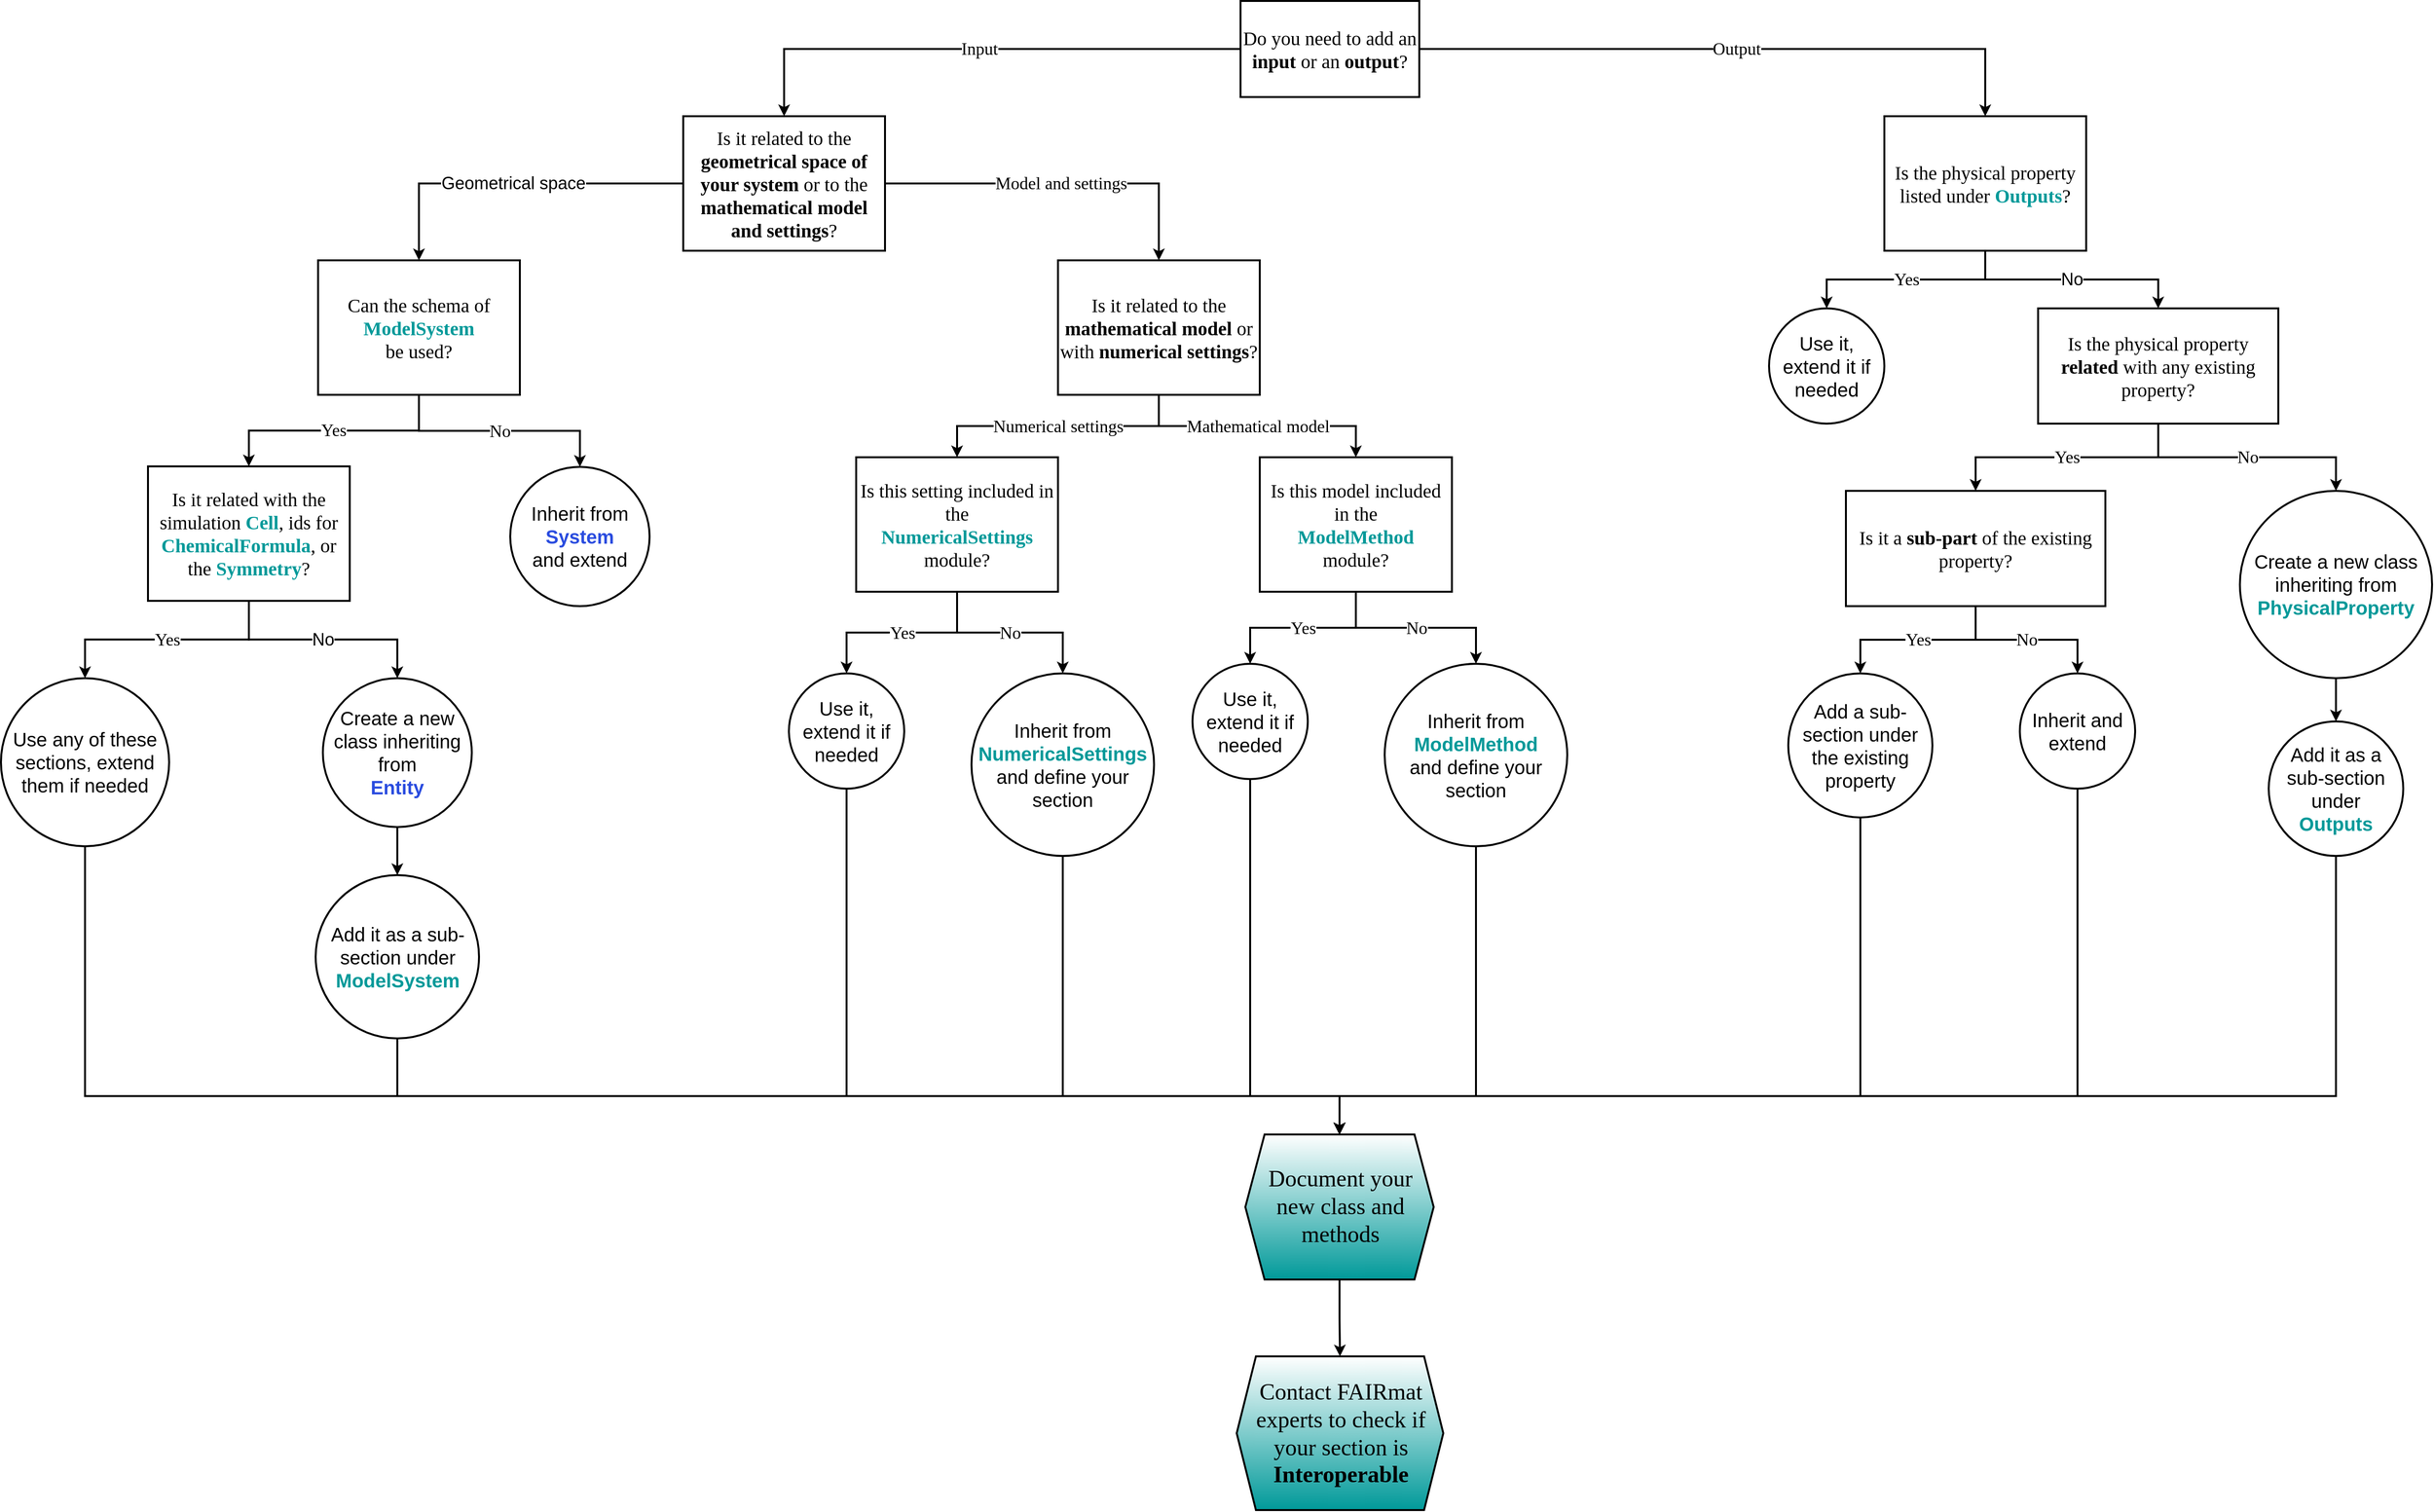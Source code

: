 <mxfile version="24.4.13" type="device">
  <diagram name="Page-1" id="T7C7msBfa-KsXZYoe_x4">
    <mxGraphModel dx="4522" dy="1688" grid="1" gridSize="10" guides="1" tooltips="1" connect="1" arrows="1" fold="1" page="1" pageScale="1" pageWidth="827" pageHeight="1169" math="0" shadow="0">
      <root>
        <mxCell id="0" />
        <mxCell id="1" parent="0" />
        <mxCell id="LH_PBbNWKljLeyrUJ7D9-6" value="&lt;font style=&quot;font-size: 18px;&quot; face=&quot;Titillium Web&quot;&gt;Output&lt;/font&gt;" style="edgeStyle=orthogonalEdgeStyle;rounded=0;orthogonalLoop=1;jettySize=auto;html=1;strokeWidth=2;" edge="1" parent="1" source="LH_PBbNWKljLeyrUJ7D9-1" target="LH_PBbNWKljLeyrUJ7D9-3">
          <mxGeometry relative="1" as="geometry" />
        </mxCell>
        <mxCell id="LH_PBbNWKljLeyrUJ7D9-7" value="&lt;font style=&quot;font-size: 18px;&quot; face=&quot;Titillium Web&quot;&gt;Input&lt;/font&gt;" style="edgeStyle=orthogonalEdgeStyle;rounded=0;orthogonalLoop=1;jettySize=auto;html=1;strokeWidth=2;" edge="1" parent="1" source="LH_PBbNWKljLeyrUJ7D9-1" target="LH_PBbNWKljLeyrUJ7D9-2">
          <mxGeometry relative="1" as="geometry" />
        </mxCell>
        <mxCell id="LH_PBbNWKljLeyrUJ7D9-1" value="&lt;font face=&quot;Titillium Web&quot;&gt;&lt;span style=&quot;font-size: 20px;&quot;&gt;Do you need to add an &lt;b&gt;input&lt;/b&gt;&amp;nbsp;or an &lt;b&gt;output&lt;/b&gt;?&lt;/span&gt;&lt;/font&gt;" style="rounded=0;whiteSpace=wrap;html=1;strokeWidth=2;spacingLeft=1;spacingBottom=1;spacingRight=1;" vertex="1" parent="1">
          <mxGeometry x="310" y="30" width="186" height="100" as="geometry" />
        </mxCell>
        <mxCell id="LH_PBbNWKljLeyrUJ7D9-37" value="&lt;font face=&quot;Titillium Web&quot; style=&quot;font-size: 18px;&quot;&gt;Model and settings&lt;/font&gt;" style="edgeStyle=orthogonalEdgeStyle;rounded=0;orthogonalLoop=1;jettySize=auto;html=1;strokeWidth=2;" edge="1" parent="1" source="LH_PBbNWKljLeyrUJ7D9-2" target="LH_PBbNWKljLeyrUJ7D9-26">
          <mxGeometry relative="1" as="geometry" />
        </mxCell>
        <mxCell id="LH_PBbNWKljLeyrUJ7D9-52" value="&lt;font style=&quot;font-size: 18px;&quot;&gt;Geometrical space&lt;/font&gt;" style="edgeStyle=orthogonalEdgeStyle;rounded=0;orthogonalLoop=1;jettySize=auto;html=1;strokeWidth=2;" edge="1" parent="1" source="LH_PBbNWKljLeyrUJ7D9-2" target="LH_PBbNWKljLeyrUJ7D9-38">
          <mxGeometry relative="1" as="geometry" />
        </mxCell>
        <mxCell id="LH_PBbNWKljLeyrUJ7D9-2" value="&lt;font face=&quot;Titillium Web&quot;&gt;&lt;span style=&quot;font-size: 20px;&quot;&gt;Is it related to the &lt;b&gt;geometrical space of your system&lt;/b&gt; or to the &lt;b&gt;mathematical model and settings&lt;/b&gt;?&lt;/span&gt;&lt;/font&gt;" style="rounded=0;whiteSpace=wrap;html=1;strokeWidth=2;spacingLeft=1;spacingBottom=1;spacingRight=1;" vertex="1" parent="1">
          <mxGeometry x="-270" y="150" width="210" height="140" as="geometry" />
        </mxCell>
        <mxCell id="LH_PBbNWKljLeyrUJ7D9-8" value="&lt;font face=&quot;Titillium Web&quot; style=&quot;font-size: 18px;&quot;&gt;Yes&lt;/font&gt;" style="edgeStyle=orthogonalEdgeStyle;rounded=0;orthogonalLoop=1;jettySize=auto;html=1;strokeWidth=2;" edge="1" parent="1" source="LH_PBbNWKljLeyrUJ7D9-3" target="LH_PBbNWKljLeyrUJ7D9-5">
          <mxGeometry relative="1" as="geometry" />
        </mxCell>
        <mxCell id="LH_PBbNWKljLeyrUJ7D9-9" value="&lt;font style=&quot;font-size: 18px;&quot;&gt;No&lt;/font&gt;" style="edgeStyle=orthogonalEdgeStyle;rounded=0;orthogonalLoop=1;jettySize=auto;html=1;strokeWidth=2;" edge="1" parent="1" source="LH_PBbNWKljLeyrUJ7D9-3" target="LH_PBbNWKljLeyrUJ7D9-4">
          <mxGeometry relative="1" as="geometry" />
        </mxCell>
        <mxCell id="LH_PBbNWKljLeyrUJ7D9-3" value="&lt;font face=&quot;Titillium Web&quot;&gt;&lt;span style=&quot;font-size: 20px;&quot;&gt;Is the physical property listed under &lt;b&gt;&lt;font color=&quot;#009999&quot;&gt;Outputs&lt;/font&gt;&lt;/b&gt;?&lt;/span&gt;&lt;/font&gt;" style="rounded=0;whiteSpace=wrap;html=1;strokeWidth=2;spacingLeft=1;spacingBottom=1;spacingRight=1;" vertex="1" parent="1">
          <mxGeometry x="980" y="150" width="210" height="140" as="geometry" />
        </mxCell>
        <mxCell id="LH_PBbNWKljLeyrUJ7D9-13" value="&lt;font face=&quot;Titillium Web&quot; style=&quot;font-size: 18px;&quot;&gt;Yes&lt;/font&gt;" style="edgeStyle=orthogonalEdgeStyle;rounded=0;orthogonalLoop=1;jettySize=auto;html=1;strokeWidth=2;" edge="1" parent="1" source="LH_PBbNWKljLeyrUJ7D9-4" target="LH_PBbNWKljLeyrUJ7D9-11">
          <mxGeometry relative="1" as="geometry" />
        </mxCell>
        <mxCell id="LH_PBbNWKljLeyrUJ7D9-18" value="&lt;font face=&quot;Titillium Web&quot; style=&quot;font-size: 18px;&quot;&gt;No&lt;/font&gt;" style="edgeStyle=orthogonalEdgeStyle;rounded=0;orthogonalLoop=1;jettySize=auto;html=1;strokeWidth=2;" edge="1" parent="1" source="LH_PBbNWKljLeyrUJ7D9-4" target="LH_PBbNWKljLeyrUJ7D9-17">
          <mxGeometry relative="1" as="geometry" />
        </mxCell>
        <mxCell id="LH_PBbNWKljLeyrUJ7D9-4" value="&lt;font face=&quot;Titillium Web&quot;&gt;&lt;span style=&quot;font-size: 20px;&quot;&gt;Is the physical property &lt;b&gt;related&lt;/b&gt; with any existing property?&lt;/span&gt;&lt;/font&gt;" style="rounded=0;whiteSpace=wrap;html=1;strokeWidth=2;spacingLeft=1;spacingBottom=1;spacingRight=1;" vertex="1" parent="1">
          <mxGeometry x="1140" y="350" width="250" height="120" as="geometry" />
        </mxCell>
        <mxCell id="LH_PBbNWKljLeyrUJ7D9-5" value="&lt;font style=&quot;font-size: 20px;&quot;&gt;Use it, extend it if needed&lt;/font&gt;" style="ellipse;whiteSpace=wrap;html=1;strokeWidth=2;spacingLeft=1;spacingBottom=1;spacingRight=1;" vertex="1" parent="1">
          <mxGeometry x="860" y="350" width="120" height="120" as="geometry" />
        </mxCell>
        <mxCell id="LH_PBbNWKljLeyrUJ7D9-61" style="edgeStyle=orthogonalEdgeStyle;rounded=0;orthogonalLoop=1;jettySize=auto;html=1;strokeWidth=2;" edge="1" parent="1" source="LH_PBbNWKljLeyrUJ7D9-10" target="LH_PBbNWKljLeyrUJ7D9-53">
          <mxGeometry relative="1" as="geometry">
            <Array as="points">
              <mxPoint x="955" y="1170" />
              <mxPoint x="413" y="1170" />
            </Array>
          </mxGeometry>
        </mxCell>
        <mxCell id="LH_PBbNWKljLeyrUJ7D9-10" value="&lt;font style=&quot;font-size: 20px;&quot;&gt;Add a sub-section under the existing property&lt;/font&gt;" style="ellipse;whiteSpace=wrap;html=1;perimeterSpacing=0;strokeWidth=2;spacingLeft=1;spacingBottom=1;spacingRight=1;" vertex="1" parent="1">
          <mxGeometry x="880" y="730" width="150" height="150" as="geometry" />
        </mxCell>
        <mxCell id="LH_PBbNWKljLeyrUJ7D9-14" value="&lt;font face=&quot;Titillium Web&quot; style=&quot;font-size: 18px;&quot;&gt;Yes&lt;/font&gt;" style="edgeStyle=orthogonalEdgeStyle;rounded=0;orthogonalLoop=1;jettySize=auto;html=1;strokeWidth=2;" edge="1" parent="1" source="LH_PBbNWKljLeyrUJ7D9-11" target="LH_PBbNWKljLeyrUJ7D9-10">
          <mxGeometry relative="1" as="geometry" />
        </mxCell>
        <mxCell id="LH_PBbNWKljLeyrUJ7D9-15" value="&lt;font face=&quot;Titillium Web&quot; style=&quot;font-size: 18px;&quot;&gt;No&lt;/font&gt;" style="edgeStyle=orthogonalEdgeStyle;rounded=0;orthogonalLoop=1;jettySize=auto;html=1;strokeWidth=2;" edge="1" parent="1" source="LH_PBbNWKljLeyrUJ7D9-11" target="LH_PBbNWKljLeyrUJ7D9-12">
          <mxGeometry relative="1" as="geometry" />
        </mxCell>
        <mxCell id="LH_PBbNWKljLeyrUJ7D9-11" value="&lt;font face=&quot;Titillium Web&quot;&gt;&lt;span style=&quot;font-size: 20px;&quot;&gt;Is it a &lt;b&gt;sub-part&lt;/b&gt; of the existing property?&lt;/span&gt;&lt;/font&gt;" style="rounded=0;whiteSpace=wrap;html=1;strokeWidth=2;spacingLeft=1;spacingBottom=1;spacingRight=1;" vertex="1" parent="1">
          <mxGeometry x="940" y="540" width="270" height="120" as="geometry" />
        </mxCell>
        <mxCell id="LH_PBbNWKljLeyrUJ7D9-62" style="edgeStyle=orthogonalEdgeStyle;rounded=0;orthogonalLoop=1;jettySize=auto;html=1;strokeWidth=2;" edge="1" parent="1" source="LH_PBbNWKljLeyrUJ7D9-12" target="LH_PBbNWKljLeyrUJ7D9-53">
          <mxGeometry relative="1" as="geometry">
            <Array as="points">
              <mxPoint x="1181" y="1170" />
              <mxPoint x="413" y="1170" />
            </Array>
          </mxGeometry>
        </mxCell>
        <mxCell id="LH_PBbNWKljLeyrUJ7D9-12" value="&lt;font style=&quot;font-size: 20px;&quot;&gt;Inherit and extend&lt;/font&gt;" style="ellipse;whiteSpace=wrap;html=1;strokeWidth=2;spacingLeft=1;spacingBottom=1;spacingRight=1;" vertex="1" parent="1">
          <mxGeometry x="1121" y="730" width="120" height="120" as="geometry" />
        </mxCell>
        <mxCell id="LH_PBbNWKljLeyrUJ7D9-20" style="edgeStyle=orthogonalEdgeStyle;rounded=0;orthogonalLoop=1;jettySize=auto;html=1;strokeWidth=2;" edge="1" parent="1" source="LH_PBbNWKljLeyrUJ7D9-17" target="LH_PBbNWKljLeyrUJ7D9-19">
          <mxGeometry relative="1" as="geometry" />
        </mxCell>
        <mxCell id="LH_PBbNWKljLeyrUJ7D9-17" value="&lt;font style=&quot;font-size: 20px;&quot;&gt;Create a new class inheriting from &lt;font color=&quot;#009999&quot;&gt;&lt;b&gt;PhysicalProperty&lt;/b&gt;&lt;/font&gt;&lt;/font&gt;" style="ellipse;whiteSpace=wrap;html=1;strokeWidth=2;spacingLeft=1;spacingBottom=1;spacingRight=1;" vertex="1" parent="1">
          <mxGeometry x="1350" y="540" width="200" height="195" as="geometry" />
        </mxCell>
        <mxCell id="LH_PBbNWKljLeyrUJ7D9-63" style="edgeStyle=orthogonalEdgeStyle;rounded=0;orthogonalLoop=1;jettySize=auto;html=1;strokeWidth=2;" edge="1" parent="1" source="LH_PBbNWKljLeyrUJ7D9-19" target="LH_PBbNWKljLeyrUJ7D9-53">
          <mxGeometry relative="1" as="geometry">
            <Array as="points">
              <mxPoint x="1450" y="1170" />
              <mxPoint x="413" y="1170" />
            </Array>
          </mxGeometry>
        </mxCell>
        <mxCell id="LH_PBbNWKljLeyrUJ7D9-19" value="&lt;span style=&quot;font-size: 20px;&quot;&gt;Add it as a sub-section under&lt;/span&gt;&lt;div&gt;&lt;span style=&quot;font-size: 20px;&quot;&gt;&lt;b&gt;&lt;font color=&quot;#009999&quot;&gt;Outputs&lt;/font&gt;&lt;/b&gt;&lt;/span&gt;&lt;/div&gt;" style="ellipse;whiteSpace=wrap;html=1;strokeWidth=2;spacingLeft=1;spacingBottom=1;spacingRight=1;" vertex="1" parent="1">
          <mxGeometry x="1380" y="780" width="140" height="140" as="geometry" />
        </mxCell>
        <mxCell id="LH_PBbNWKljLeyrUJ7D9-24" value="&lt;font style=&quot;font-size: 18px;&quot; face=&quot;Titillium Web&quot;&gt;No&lt;/font&gt;" style="edgeStyle=orthogonalEdgeStyle;rounded=0;orthogonalLoop=1;jettySize=auto;html=1;strokeWidth=2;" edge="1" parent="1" source="LH_PBbNWKljLeyrUJ7D9-21" target="LH_PBbNWKljLeyrUJ7D9-22">
          <mxGeometry relative="1" as="geometry">
            <mxPoint as="offset" />
          </mxGeometry>
        </mxCell>
        <mxCell id="LH_PBbNWKljLeyrUJ7D9-33" value="&lt;font face=&quot;Titillium Web&quot; style=&quot;font-size: 18px;&quot;&gt;Yes&lt;/font&gt;" style="edgeStyle=orthogonalEdgeStyle;rounded=0;orthogonalLoop=1;jettySize=auto;html=1;strokeWidth=2;" edge="1" parent="1" source="LH_PBbNWKljLeyrUJ7D9-21" target="LH_PBbNWKljLeyrUJ7D9-31">
          <mxGeometry relative="1" as="geometry" />
        </mxCell>
        <mxCell id="LH_PBbNWKljLeyrUJ7D9-21" value="&lt;font face=&quot;Titillium Web&quot;&gt;&lt;span style=&quot;font-size: 20px;&quot;&gt;Is this model included in the&lt;/span&gt;&lt;/font&gt;&lt;div&gt;&lt;font face=&quot;Titillium Web&quot;&gt;&lt;span style=&quot;font-size: 20px;&quot;&gt;&lt;b&gt;&lt;font color=&quot;#009999&quot;&gt;ModelMethod&lt;/font&gt;&lt;/b&gt;&lt;/span&gt;&lt;/font&gt;&lt;/div&gt;&lt;div&gt;&lt;font face=&quot;Titillium Web&quot;&gt;&lt;span style=&quot;font-size: 20px;&quot;&gt;module?&lt;/span&gt;&lt;/font&gt;&lt;/div&gt;" style="rounded=0;whiteSpace=wrap;html=1;strokeWidth=2;spacingLeft=1;spacingBottom=1;spacingRight=1;" vertex="1" parent="1">
          <mxGeometry x="330" y="505" width="200" height="140" as="geometry" />
        </mxCell>
        <mxCell id="LH_PBbNWKljLeyrUJ7D9-59" style="edgeStyle=orthogonalEdgeStyle;rounded=0;orthogonalLoop=1;jettySize=auto;html=1;strokeWidth=2;" edge="1" parent="1" source="LH_PBbNWKljLeyrUJ7D9-22" target="LH_PBbNWKljLeyrUJ7D9-53">
          <mxGeometry relative="1" as="geometry">
            <Array as="points">
              <mxPoint x="555" y="1170" />
              <mxPoint x="413" y="1170" />
            </Array>
          </mxGeometry>
        </mxCell>
        <mxCell id="LH_PBbNWKljLeyrUJ7D9-60" style="edgeStyle=orthogonalEdgeStyle;rounded=0;orthogonalLoop=1;jettySize=auto;html=1;strokeWidth=2;" edge="1" parent="1" source="LH_PBbNWKljLeyrUJ7D9-22" target="LH_PBbNWKljLeyrUJ7D9-53">
          <mxGeometry relative="1" as="geometry">
            <Array as="points">
              <mxPoint x="555" y="1170" />
              <mxPoint x="413" y="1170" />
            </Array>
          </mxGeometry>
        </mxCell>
        <mxCell id="LH_PBbNWKljLeyrUJ7D9-22" value="&lt;font style=&quot;font-size: 20px;&quot;&gt;Inherit from&lt;/font&gt;&lt;div&gt;&lt;font style=&quot;font-size: 20px;&quot;&gt;&lt;font color=&quot;#009999&quot;&gt;&lt;b&gt;ModelMethod&lt;/b&gt;&lt;/font&gt;&lt;/font&gt;&lt;/div&gt;&lt;div&gt;&lt;font style=&quot;font-size: 20px;&quot;&gt;and define your section&lt;/font&gt;&lt;span style=&quot;color: rgba(0, 0, 0, 0); font-family: monospace; font-size: 0px; text-align: start; text-wrap: nowrap;&quot;&gt;%3CmxGraphModel%3E%3Croot%3E%3CmxCell%20id%3D%220%22%2F%3E%3CmxCell%20id%3D%221%22%20parent%3D%220%22%2F%3E%3CmxCell%20id%3D%222%22%20value%3D%22%26lt%3Bfont%20style%3D%26quot%3Bfont-size%3A%2020px%3B%26quot%3B%26gt%3BUse%20it%26lt%3B%2Ffont%26gt%3B%22%20style%3D%22ellipse%3BwhiteSpace%3Dwrap%3Bhtml%3D1%3BstrokeWidth%3D2%3BspacingLeft%3D1%3BspacingBottom%3D1%3BspacingRight%3D1%3B%22%20vertex%3D%221%22%20parent%3D%221%22%3E%3CmxGeometry%20x%3D%22740%22%20y%3D%22350%22%20width%3D%22120%22%20height%3D%22120%22%20as%3D%22geometry%22%2F%3E%3C%2FmxCell%3E%3C%2Froot%3E%3C%2FmxGraphModel%3EM&amp;lt;&lt;/span&gt;&lt;/div&gt;" style="ellipse;whiteSpace=wrap;html=1;strokeWidth=2;spacingLeft=1;spacingBottom=1;spacingRight=1;" vertex="1" parent="1">
          <mxGeometry x="460" y="720" width="190" height="190" as="geometry" />
        </mxCell>
        <mxCell id="LH_PBbNWKljLeyrUJ7D9-27" value="&lt;font face=&quot;Titillium Web&quot; style=&quot;font-size: 18px;&quot;&gt;Mathematical model&lt;/font&gt;" style="edgeStyle=orthogonalEdgeStyle;rounded=0;orthogonalLoop=1;jettySize=auto;html=1;strokeWidth=2;" edge="1" parent="1" source="LH_PBbNWKljLeyrUJ7D9-26" target="LH_PBbNWKljLeyrUJ7D9-21">
          <mxGeometry relative="1" as="geometry" />
        </mxCell>
        <mxCell id="LH_PBbNWKljLeyrUJ7D9-36" value="&lt;font face=&quot;Titillium Web&quot; style=&quot;font-size: 18px;&quot;&gt;Numerical settings&lt;/font&gt;" style="edgeStyle=orthogonalEdgeStyle;rounded=0;orthogonalLoop=1;jettySize=auto;html=1;strokeWidth=2;" edge="1" parent="1" source="LH_PBbNWKljLeyrUJ7D9-26" target="LH_PBbNWKljLeyrUJ7D9-28">
          <mxGeometry relative="1" as="geometry" />
        </mxCell>
        <mxCell id="LH_PBbNWKljLeyrUJ7D9-26" value="&lt;font face=&quot;Titillium Web&quot;&gt;&lt;span style=&quot;font-size: 20px;&quot;&gt;Is it related to the &lt;b&gt;mathematical model&lt;/b&gt; or with &lt;b&gt;numerical settings&lt;/b&gt;?&lt;/span&gt;&lt;/font&gt;" style="rounded=0;whiteSpace=wrap;html=1;strokeWidth=2;spacingLeft=1;spacingBottom=1;spacingRight=1;" vertex="1" parent="1">
          <mxGeometry x="120" y="300" width="210" height="140" as="geometry" />
        </mxCell>
        <mxCell id="LH_PBbNWKljLeyrUJ7D9-34" value="&lt;font style=&quot;font-size: 18px;&quot; face=&quot;Titillium Web&quot;&gt;No&lt;/font&gt;" style="edgeStyle=orthogonalEdgeStyle;rounded=0;orthogonalLoop=1;jettySize=auto;html=1;strokeWidth=2;" edge="1" parent="1" source="LH_PBbNWKljLeyrUJ7D9-28" target="LH_PBbNWKljLeyrUJ7D9-29">
          <mxGeometry relative="1" as="geometry" />
        </mxCell>
        <mxCell id="LH_PBbNWKljLeyrUJ7D9-35" value="&lt;font face=&quot;Titillium Web&quot; style=&quot;font-size: 18px;&quot;&gt;Yes&lt;/font&gt;" style="edgeStyle=orthogonalEdgeStyle;rounded=0;orthogonalLoop=1;jettySize=auto;html=1;strokeWidth=2;" edge="1" parent="1" source="LH_PBbNWKljLeyrUJ7D9-28" target="LH_PBbNWKljLeyrUJ7D9-32">
          <mxGeometry relative="1" as="geometry" />
        </mxCell>
        <mxCell id="LH_PBbNWKljLeyrUJ7D9-28" value="&lt;font face=&quot;Titillium Web&quot;&gt;&lt;span style=&quot;font-size: 20px;&quot;&gt;Is this setting included in the&lt;/span&gt;&lt;/font&gt;&lt;div&gt;&lt;font face=&quot;Titillium Web&quot;&gt;&lt;span style=&quot;font-size: 20px;&quot;&gt;&lt;b&gt;&lt;font color=&quot;#009999&quot;&gt;NumericalSettings&lt;/font&gt;&lt;/b&gt;&lt;/span&gt;&lt;/font&gt;&lt;/div&gt;&lt;div&gt;&lt;font face=&quot;Titillium Web&quot;&gt;&lt;span style=&quot;font-size: 20px;&quot;&gt;module?&lt;/span&gt;&lt;/font&gt;&lt;/div&gt;" style="rounded=0;whiteSpace=wrap;html=1;strokeWidth=2;spacingLeft=1;spacingBottom=1;spacingRight=1;" vertex="1" parent="1">
          <mxGeometry x="-90" y="505" width="210" height="140" as="geometry" />
        </mxCell>
        <mxCell id="LH_PBbNWKljLeyrUJ7D9-57" style="edgeStyle=orthogonalEdgeStyle;rounded=0;orthogonalLoop=1;jettySize=auto;html=1;strokeWidth=2;" edge="1" parent="1" source="LH_PBbNWKljLeyrUJ7D9-29" target="LH_PBbNWKljLeyrUJ7D9-53">
          <mxGeometry relative="1" as="geometry">
            <Array as="points">
              <mxPoint x="125" y="1170" />
              <mxPoint x="413" y="1170" />
            </Array>
          </mxGeometry>
        </mxCell>
        <mxCell id="LH_PBbNWKljLeyrUJ7D9-29" value="&lt;font style=&quot;font-size: 20px;&quot;&gt;Inherit from&lt;/font&gt;&lt;div&gt;&lt;font style=&quot;font-size: 20px;&quot;&gt;&lt;b&gt;&lt;font color=&quot;#009999&quot;&gt;NumericalSettings&lt;/font&gt;&lt;/b&gt;&lt;/font&gt;&lt;/div&gt;&lt;div&gt;&lt;font style=&quot;font-size: 20px;&quot;&gt;and define your section&lt;/font&gt;&lt;span style=&quot;color: rgba(0, 0, 0, 0); font-family: monospace; font-size: 0px; text-align: start; text-wrap: nowrap;&quot;&gt;%3CmxGraphModel%3E%3Croot%3E%3CmxCell%20id%3D%220%22%2F%3E%3CmxCell%20id%3D%221%22%20parent%3D%220%22%2F%3E%3CmxCell%20id%3D%222%22%20value%3D%22%26lt%3Bfont%20style%3D%26quot%3Bfont-size%3A%2020px%3B%26quot%3B%26gt%3BUse%20it%26lt%3B%2Ffont%26gt%3B%22%20style%3D%22ellipse%3BwhiteSpace%3Dwrap%3Bhtml%3D1%3BstrokeWidth%3D2%3BspacingLeft%3D1%3BspacingBottom%3D1%3BspacingRight%3D1%3B%22%20vertex%3D%221%22%20parent%3D%221%22%3E%3CmxGeometry%20x%3D%22740%22%20y%3D%22350%22%20width%3D%22120%22%20height%3D%22120%22%20as%3D%22geometry%22%2F%3E%3C%2FmxCell%3E%3C%2Froot%3E%3C%2FmxGraphModel%3EM&amp;lt;&lt;/span&gt;&lt;/div&gt;" style="ellipse;whiteSpace=wrap;html=1;strokeWidth=2;spacingLeft=1;spacingBottom=1;spacingRight=1;" vertex="1" parent="1">
          <mxGeometry x="30" y="730" width="190" height="190" as="geometry" />
        </mxCell>
        <mxCell id="LH_PBbNWKljLeyrUJ7D9-58" style="edgeStyle=orthogonalEdgeStyle;rounded=0;orthogonalLoop=1;jettySize=auto;html=1;strokeWidth=2;" edge="1" parent="1" source="LH_PBbNWKljLeyrUJ7D9-31" target="LH_PBbNWKljLeyrUJ7D9-53">
          <mxGeometry relative="1" as="geometry">
            <Array as="points">
              <mxPoint x="320" y="1170" />
              <mxPoint x="413" y="1170" />
            </Array>
          </mxGeometry>
        </mxCell>
        <mxCell id="LH_PBbNWKljLeyrUJ7D9-31" value="&lt;font style=&quot;font-size: 20px;&quot;&gt;Use it, extend it if needed&lt;/font&gt;" style="ellipse;whiteSpace=wrap;html=1;strokeWidth=2;spacingLeft=1;spacingBottom=1;spacingRight=1;" vertex="1" parent="1">
          <mxGeometry x="260" y="720" width="120" height="120" as="geometry" />
        </mxCell>
        <mxCell id="LH_PBbNWKljLeyrUJ7D9-56" style="edgeStyle=orthogonalEdgeStyle;rounded=0;orthogonalLoop=1;jettySize=auto;html=1;strokeWidth=2;" edge="1" parent="1" source="LH_PBbNWKljLeyrUJ7D9-32" target="LH_PBbNWKljLeyrUJ7D9-53">
          <mxGeometry relative="1" as="geometry">
            <Array as="points">
              <mxPoint x="-100" y="1170" />
              <mxPoint x="413" y="1170" />
            </Array>
          </mxGeometry>
        </mxCell>
        <mxCell id="LH_PBbNWKljLeyrUJ7D9-32" value="&lt;font style=&quot;font-size: 20px;&quot;&gt;Use it, extend it if needed&lt;/font&gt;" style="ellipse;whiteSpace=wrap;html=1;strokeWidth=2;spacingLeft=1;spacingBottom=1;spacingRight=1;" vertex="1" parent="1">
          <mxGeometry x="-160" y="730" width="120" height="120" as="geometry" />
        </mxCell>
        <mxCell id="LH_PBbNWKljLeyrUJ7D9-46" value="&lt;font face=&quot;Titillium Web&quot; style=&quot;font-size: 18px;&quot;&gt;Yes&lt;/font&gt;" style="edgeStyle=orthogonalEdgeStyle;rounded=0;orthogonalLoop=1;jettySize=auto;html=1;strokeWidth=2;" edge="1" parent="1" source="LH_PBbNWKljLeyrUJ7D9-38" target="LH_PBbNWKljLeyrUJ7D9-39">
          <mxGeometry relative="1" as="geometry" />
        </mxCell>
        <mxCell id="LH_PBbNWKljLeyrUJ7D9-47" value="&lt;font face=&quot;Titillium Web&quot; style=&quot;font-size: 18px;&quot;&gt;No&lt;/font&gt;" style="edgeStyle=orthogonalEdgeStyle;rounded=0;orthogonalLoop=1;jettySize=auto;html=1;strokeWidth=2;" edge="1" parent="1" source="LH_PBbNWKljLeyrUJ7D9-38" target="LH_PBbNWKljLeyrUJ7D9-40">
          <mxGeometry relative="1" as="geometry" />
        </mxCell>
        <mxCell id="LH_PBbNWKljLeyrUJ7D9-38" value="&lt;font face=&quot;Titillium Web&quot;&gt;&lt;span style=&quot;font-size: 20px;&quot;&gt;Can the schema of&lt;/span&gt;&lt;/font&gt;&lt;div&gt;&lt;font color=&quot;#009999&quot; face=&quot;Titillium Web&quot;&gt;&lt;span style=&quot;font-size: 20px;&quot;&gt;&lt;b&gt;ModelSystem&lt;/b&gt;&lt;/span&gt;&lt;/font&gt;&lt;div&gt;&lt;font face=&quot;Titillium Web&quot;&gt;&lt;span style=&quot;font-size: 20px;&quot;&gt;be used?&lt;/span&gt;&lt;/font&gt;&lt;/div&gt;&lt;/div&gt;" style="rounded=0;whiteSpace=wrap;html=1;strokeWidth=2;spacingLeft=1;spacingBottom=1;spacingRight=1;" vertex="1" parent="1">
          <mxGeometry x="-650" y="300" width="210" height="140" as="geometry" />
        </mxCell>
        <mxCell id="LH_PBbNWKljLeyrUJ7D9-48" value="&lt;font face=&quot;Titillium Web&quot; style=&quot;font-size: 18px;&quot;&gt;Yes&lt;/font&gt;" style="edgeStyle=orthogonalEdgeStyle;rounded=0;orthogonalLoop=1;jettySize=auto;html=1;strokeWidth=2;" edge="1" parent="1" source="LH_PBbNWKljLeyrUJ7D9-39" target="LH_PBbNWKljLeyrUJ7D9-42">
          <mxGeometry relative="1" as="geometry" />
        </mxCell>
        <mxCell id="LH_PBbNWKljLeyrUJ7D9-49" value="&lt;font style=&quot;font-size: 18px;&quot;&gt;No&lt;/font&gt;" style="edgeStyle=orthogonalEdgeStyle;rounded=0;orthogonalLoop=1;jettySize=auto;html=1;strokeWidth=2;" edge="1" parent="1" source="LH_PBbNWKljLeyrUJ7D9-39" target="LH_PBbNWKljLeyrUJ7D9-43">
          <mxGeometry relative="1" as="geometry" />
        </mxCell>
        <mxCell id="LH_PBbNWKljLeyrUJ7D9-39" value="&lt;font face=&quot;Titillium Web&quot;&gt;&lt;span style=&quot;font-size: 20px;&quot;&gt;Is it related with the simulation &lt;b&gt;&lt;font color=&quot;#009999&quot;&gt;Cell&lt;/font&gt;&lt;/b&gt;, ids for &lt;b&gt;&lt;font color=&quot;#009999&quot;&gt;ChemicalFormula&lt;/font&gt;&lt;/b&gt;, or the &lt;b&gt;&lt;font color=&quot;#009999&quot;&gt;Symmetry&lt;/font&gt;&lt;/b&gt;?&lt;/span&gt;&lt;/font&gt;&lt;span style=&quot;color: rgba(0, 0, 0, 0); font-family: monospace; font-size: 0px; text-align: start; text-wrap: nowrap;&quot;&gt;%3CmxGraphModel%3E%3Croot%3E%3CmxCell%20id%3D%220%22%2F%3E%3CmxCell%20id%3D%221%22%20parent%3D%220%22%2F%3E%3CmxCell%20id%3D%222%22%20value%3D%22%26lt%3Bfont%20style%3D%26quot%3Bfont-size%3A%2020px%3B%26quot%3B%26gt%3BUse%20it%2C%20extend%20it%20if%20needed%26lt%3B%2Ffont%26gt%3B%22%20style%3D%22ellipse%3BwhiteSpace%3Dwrap%3Bhtml%3D1%3BstrokeWidth%3D2%3BspacingLeft%3D1%3BspacingBottom%3D1%3BspacingRight%3D1%3B%22%20vertex%3D%221%22%20parent%3D%221%22%3E%3CmxGeometry%20x%3D%22-60%22%20y%3D%22730%22%20width%3D%22120%22%20height%3D%22120%22%20as%3D%22geometry%22%2F%3E%3C%2FmxCell%3E%3C%2Froot%3E%3C%2FmxGraphModel%3E,&amp;nbsp;&lt;/span&gt;" style="rounded=0;whiteSpace=wrap;html=1;strokeWidth=2;spacingLeft=1;spacingBottom=1;spacingRight=1;" vertex="1" parent="1">
          <mxGeometry x="-827" y="514.5" width="210" height="140" as="geometry" />
        </mxCell>
        <mxCell id="LH_PBbNWKljLeyrUJ7D9-40" value="&lt;font style=&quot;font-size: 20px;&quot;&gt;Inherit from &lt;b&gt;&lt;font color=&quot;#2a4cdf&quot;&gt;System&lt;/font&gt;&lt;/b&gt;&lt;/font&gt;&lt;div&gt;&lt;font style=&quot;font-size: 20px;&quot;&gt;and extend&lt;/font&gt;&lt;/div&gt;" style="ellipse;whiteSpace=wrap;html=1;strokeWidth=2;spacingLeft=1;spacingBottom=1;spacingRight=1;" vertex="1" parent="1">
          <mxGeometry x="-450" y="515" width="145" height="145" as="geometry" />
        </mxCell>
        <mxCell id="LH_PBbNWKljLeyrUJ7D9-54" style="edgeStyle=orthogonalEdgeStyle;rounded=0;orthogonalLoop=1;jettySize=auto;html=1;strokeWidth=2;" edge="1" parent="1" source="LH_PBbNWKljLeyrUJ7D9-42" target="LH_PBbNWKljLeyrUJ7D9-53">
          <mxGeometry relative="1" as="geometry">
            <Array as="points">
              <mxPoint x="-892" y="1170" />
              <mxPoint x="413" y="1170" />
            </Array>
          </mxGeometry>
        </mxCell>
        <mxCell id="LH_PBbNWKljLeyrUJ7D9-42" value="&lt;font style=&quot;font-size: 20px;&quot;&gt;Use any of these sections, extend them if needed&lt;/font&gt;" style="ellipse;whiteSpace=wrap;html=1;strokeWidth=2;spacingLeft=1;spacingBottom=1;spacingRight=1;" vertex="1" parent="1">
          <mxGeometry x="-980" y="735" width="175" height="175" as="geometry" />
        </mxCell>
        <mxCell id="LH_PBbNWKljLeyrUJ7D9-50" style="edgeStyle=orthogonalEdgeStyle;rounded=0;orthogonalLoop=1;jettySize=auto;html=1;strokeWidth=2;" edge="1" parent="1" source="LH_PBbNWKljLeyrUJ7D9-43" target="LH_PBbNWKljLeyrUJ7D9-45">
          <mxGeometry relative="1" as="geometry" />
        </mxCell>
        <mxCell id="LH_PBbNWKljLeyrUJ7D9-43" value="&lt;font style=&quot;font-size: 20px;&quot;&gt;Create a new class inheriting from&lt;/font&gt;&lt;div&gt;&lt;font color=&quot;#2a4cdf&quot; style=&quot;font-size: 20px;&quot;&gt;&lt;b&gt;Entity&lt;/b&gt;&lt;/font&gt;&lt;/div&gt;" style="ellipse;whiteSpace=wrap;html=1;strokeWidth=2;spacingLeft=1;spacingBottom=1;spacingRight=1;" vertex="1" parent="1">
          <mxGeometry x="-645" y="735" width="155" height="155" as="geometry" />
        </mxCell>
        <mxCell id="LH_PBbNWKljLeyrUJ7D9-55" style="edgeStyle=orthogonalEdgeStyle;rounded=0;orthogonalLoop=1;jettySize=auto;html=1;strokeWidth=2;" edge="1" parent="1" source="LH_PBbNWKljLeyrUJ7D9-45" target="LH_PBbNWKljLeyrUJ7D9-53">
          <mxGeometry relative="1" as="geometry">
            <Array as="points">
              <mxPoint x="-567" y="1170" />
              <mxPoint x="413" y="1170" />
            </Array>
          </mxGeometry>
        </mxCell>
        <mxCell id="LH_PBbNWKljLeyrUJ7D9-45" value="&lt;span style=&quot;font-size: 20px;&quot;&gt;Add it as a sub-section under&lt;/span&gt;&lt;div&gt;&lt;span style=&quot;font-size: 20px;&quot;&gt;&lt;b&gt;&lt;font color=&quot;#009999&quot;&gt;ModelSystem&lt;/font&gt;&lt;/b&gt;&lt;/span&gt;&lt;/div&gt;" style="ellipse;whiteSpace=wrap;html=1;strokeWidth=2;spacingLeft=1;spacingBottom=1;spacingRight=1;" vertex="1" parent="1">
          <mxGeometry x="-652.5" y="940" width="170" height="170" as="geometry" />
        </mxCell>
        <mxCell id="LH_PBbNWKljLeyrUJ7D9-65" style="edgeStyle=orthogonalEdgeStyle;rounded=0;orthogonalLoop=1;jettySize=auto;html=1;strokeWidth=2;" edge="1" parent="1" source="LH_PBbNWKljLeyrUJ7D9-53" target="LH_PBbNWKljLeyrUJ7D9-64">
          <mxGeometry relative="1" as="geometry" />
        </mxCell>
        <mxCell id="LH_PBbNWKljLeyrUJ7D9-53" value="&lt;font face=&quot;Titillium Web&quot; style=&quot;font-size: 24px;&quot;&gt;Document your new class and methods&lt;/font&gt;" style="shape=hexagon;perimeter=hexagonPerimeter2;whiteSpace=wrap;html=1;fixedSize=1;strokeWidth=2;spacingLeft=1;spacingBottom=1;spacingRight=-1;gradientColor=#009999;fillColor=default;" vertex="1" parent="1">
          <mxGeometry x="315" y="1210" width="196" height="151" as="geometry" />
        </mxCell>
        <mxCell id="LH_PBbNWKljLeyrUJ7D9-64" value="&lt;font face=&quot;Titillium Web&quot; style=&quot;font-size: 24px;&quot;&gt;Contact FAIRmat experts to check if your section is &lt;b&gt;Interoperable&lt;/b&gt;&lt;/font&gt;" style="shape=hexagon;perimeter=hexagonPerimeter2;whiteSpace=wrap;html=1;fixedSize=1;strokeWidth=2;spacingLeft=1;spacingBottom=1;spacingRight=-1;gradientColor=#009999;fillColor=default;" vertex="1" parent="1">
          <mxGeometry x="306" y="1441" width="215" height="160" as="geometry" />
        </mxCell>
      </root>
    </mxGraphModel>
  </diagram>
</mxfile>
